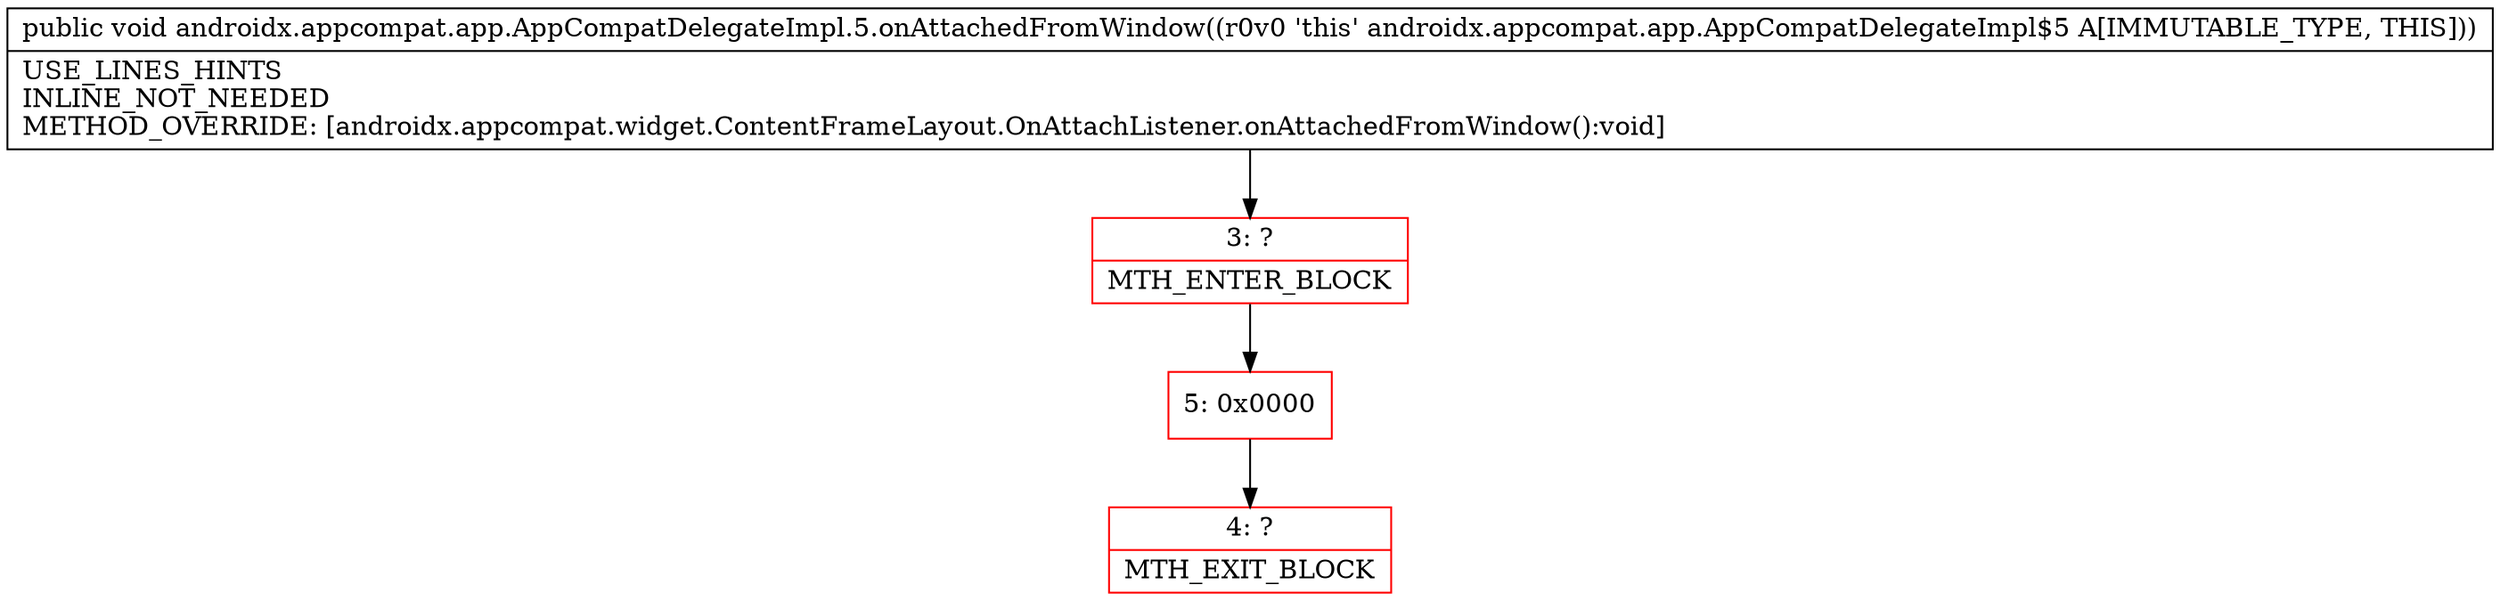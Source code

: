 digraph "CFG forandroidx.appcompat.app.AppCompatDelegateImpl.5.onAttachedFromWindow()V" {
subgraph cluster_Region_228126569 {
label = "R(0)";
node [shape=record,color=blue];
}
Node_3 [shape=record,color=red,label="{3\:\ ?|MTH_ENTER_BLOCK\l}"];
Node_5 [shape=record,color=red,label="{5\:\ 0x0000}"];
Node_4 [shape=record,color=red,label="{4\:\ ?|MTH_EXIT_BLOCK\l}"];
MethodNode[shape=record,label="{public void androidx.appcompat.app.AppCompatDelegateImpl.5.onAttachedFromWindow((r0v0 'this' androidx.appcompat.app.AppCompatDelegateImpl$5 A[IMMUTABLE_TYPE, THIS]))  | USE_LINES_HINTS\lINLINE_NOT_NEEDED\lMETHOD_OVERRIDE: [androidx.appcompat.widget.ContentFrameLayout.OnAttachListener.onAttachedFromWindow():void]\l}"];
MethodNode -> Node_3;Node_3 -> Node_5;
Node_5 -> Node_4;
}

